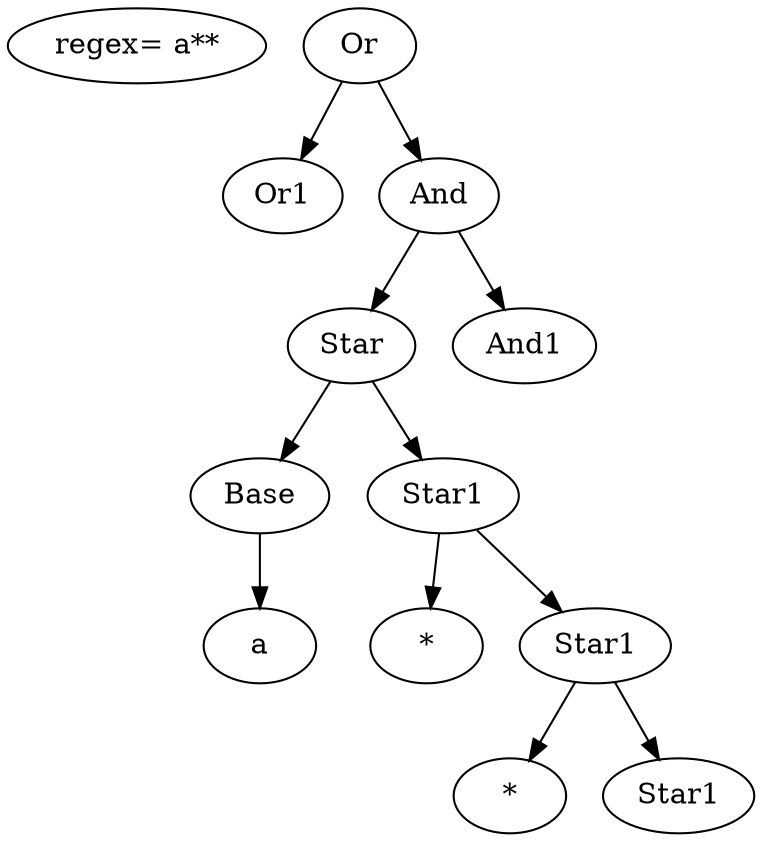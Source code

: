 digraph G {
E [label="regex= a**"];
0 [label="Or"];
16 [label="Or1"];
1 [label="And"];
2 [label="Star"];
3 [label="Base"];
4 [label="a"];
6 [label="Star1"];
7 [label="*"];
9 [label="Star1"];
10 [label="*"];
12 [label="Star1"];
14 [label="And1"];
0 -> 16;
0 -> 1;
1 -> 2;
1 -> 14;
2 -> 3;
2 -> 6;
3 -> 4;
6 -> 7;
6 -> 9;
9 -> 10;
9 -> 12;
}
